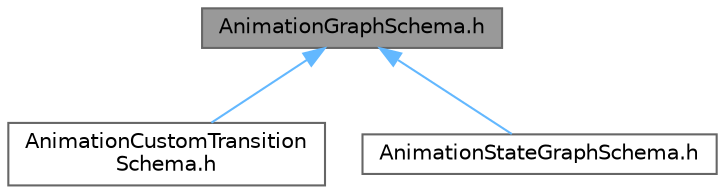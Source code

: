 digraph "AnimationGraphSchema.h"
{
 // INTERACTIVE_SVG=YES
 // LATEX_PDF_SIZE
  bgcolor="transparent";
  edge [fontname=Helvetica,fontsize=10,labelfontname=Helvetica,labelfontsize=10];
  node [fontname=Helvetica,fontsize=10,shape=box,height=0.2,width=0.4];
  Node1 [id="Node000001",label="AnimationGraphSchema.h",height=0.2,width=0.4,color="gray40", fillcolor="grey60", style="filled", fontcolor="black",tooltip=" "];
  Node1 -> Node2 [id="edge1_Node000001_Node000002",dir="back",color="steelblue1",style="solid",tooltip=" "];
  Node2 [id="Node000002",label="AnimationCustomTransition\lSchema.h",height=0.2,width=0.4,color="grey40", fillcolor="white", style="filled",URL="$d0/de2/AnimationCustomTransitionSchema_8h.html",tooltip=" "];
  Node1 -> Node3 [id="edge2_Node000001_Node000003",dir="back",color="steelblue1",style="solid",tooltip=" "];
  Node3 [id="Node000003",label="AnimationStateGraphSchema.h",height=0.2,width=0.4,color="grey40", fillcolor="white", style="filled",URL="$d5/d13/AnimationStateGraphSchema_8h.html",tooltip=" "];
}
